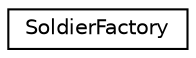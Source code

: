 digraph "Graphical Class Hierarchy"
{
  edge [fontname="Helvetica",fontsize="10",labelfontname="Helvetica",labelfontsize="10"];
  node [fontname="Helvetica",fontsize="10",shape=record];
  rankdir="LR";
  Node0 [label="SoldierFactory",height=0.2,width=0.4,color="black", fillcolor="white", style="filled",URL="$class_soldier_factory.html"];
}

